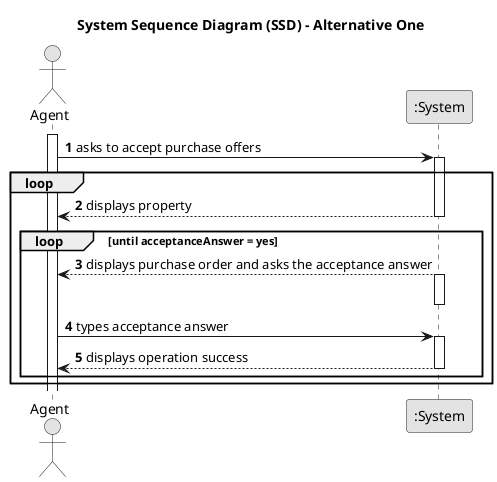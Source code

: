 @startuml
skinparam monochrome true
skinparam packageStyle rectangle
skinparam shadowing false

title System Sequence Diagram (SSD) - Alternative One

autonumber

actor "Agent" as Agent
participant ":System" as System

activate Agent

    Agent -> System : asks to accept purchase offers
    activate System

    loop
    System --> Agent : displays property
deactivate System


    loop until acceptanceAnswer = yes
    System -->  Agent: displays purchase order and asks the acceptance answer
    activate System
    deactivate System

    Agent -> System  : types acceptance answer
    activate System

    System --> Agent : displays operation success
    deactivate System
    end loop
    end loop


@enduml